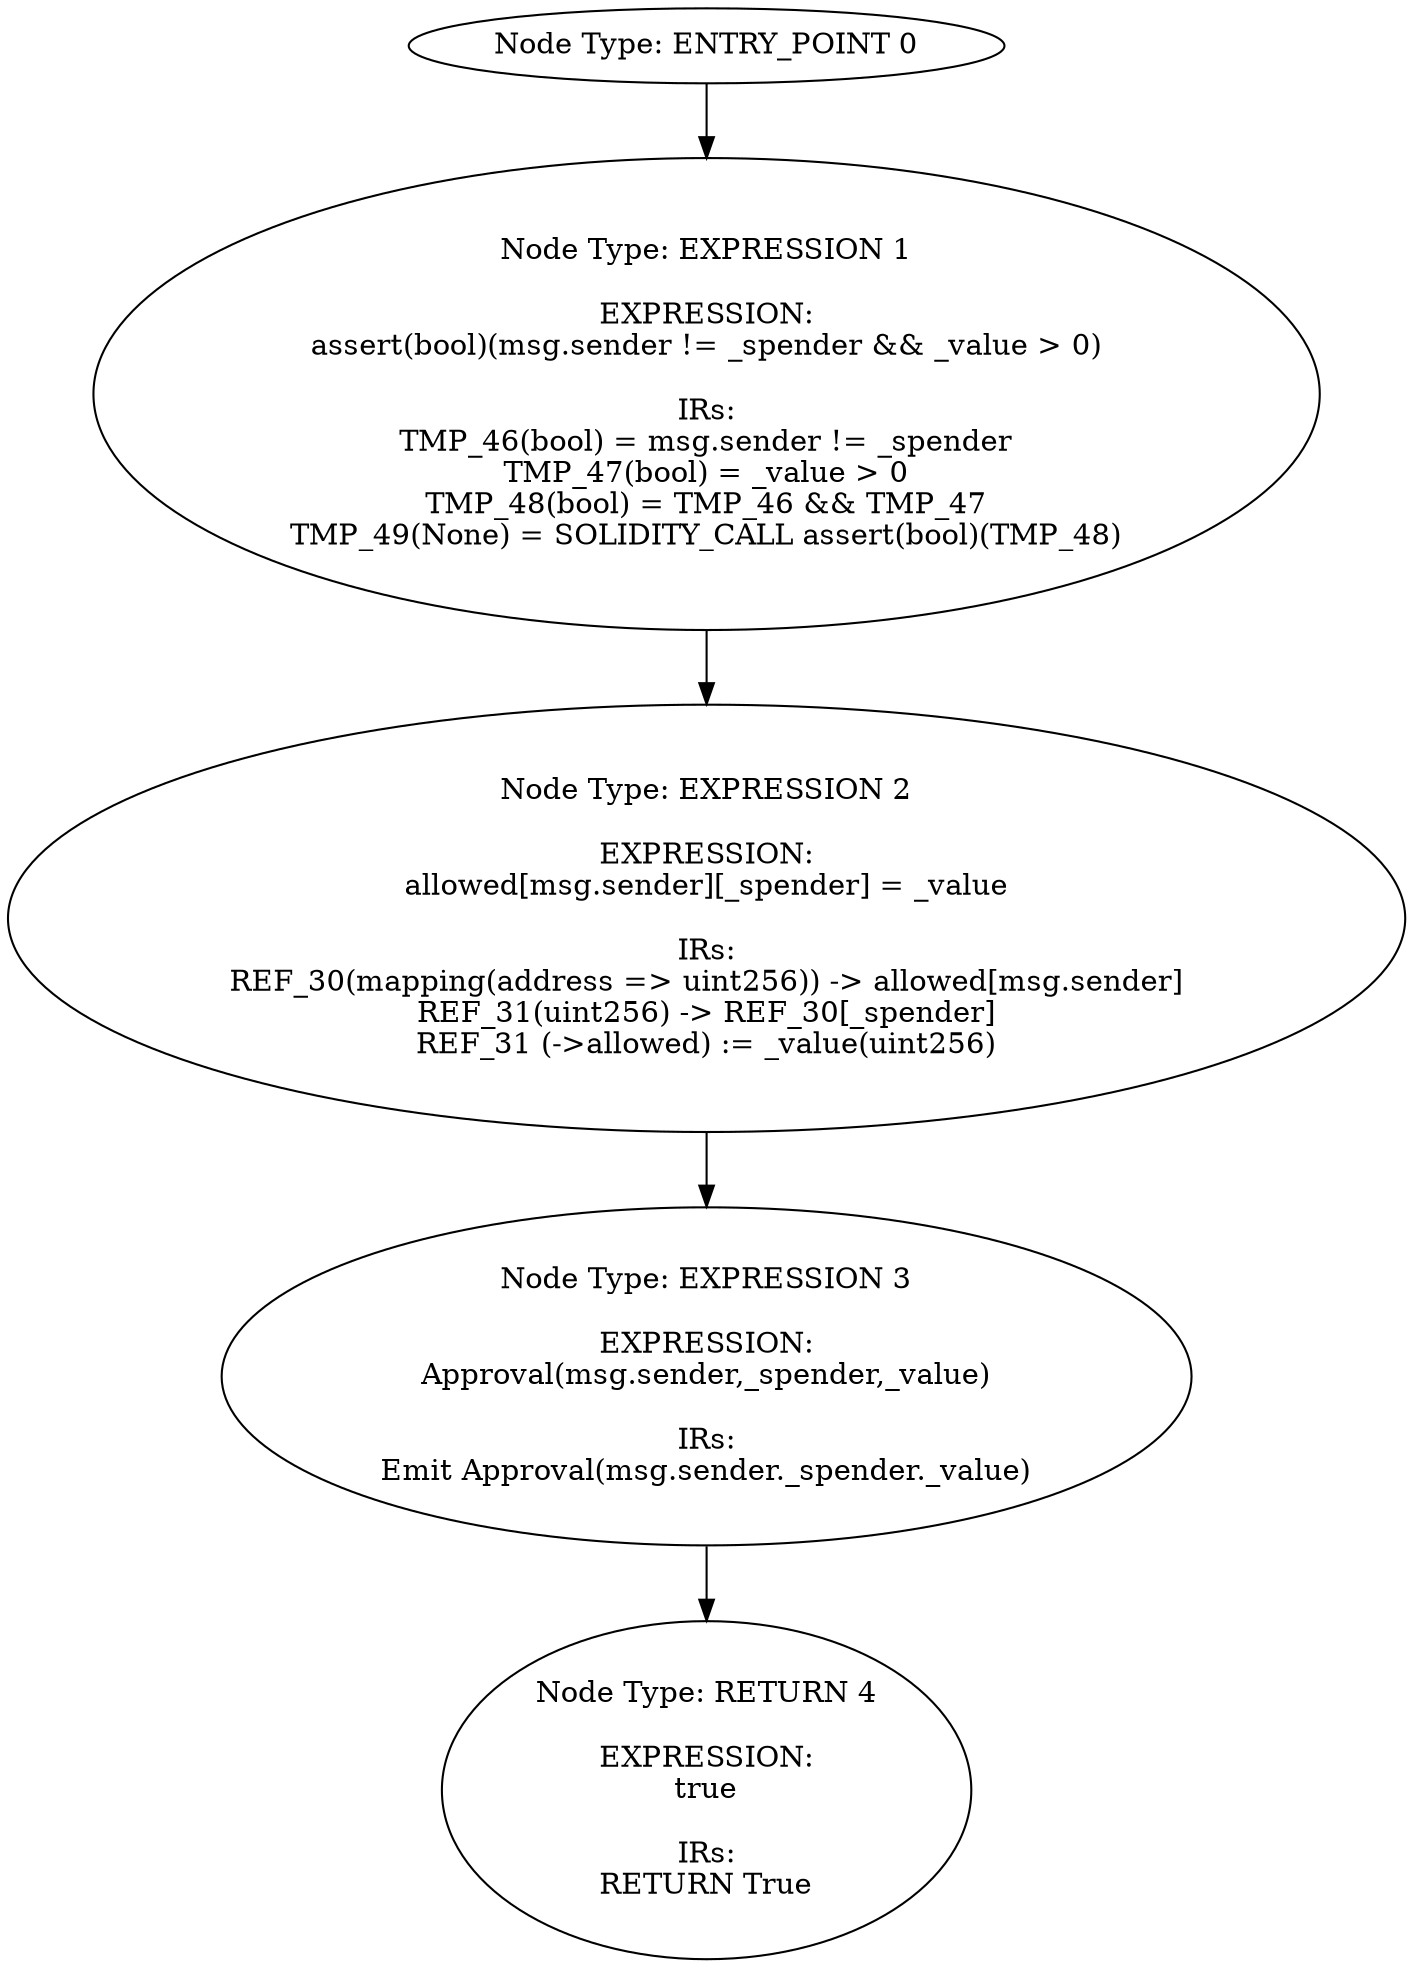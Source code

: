 digraph{
0[label="Node Type: ENTRY_POINT 0
"];
0->1;
1[label="Node Type: EXPRESSION 1

EXPRESSION:
assert(bool)(msg.sender != _spender && _value > 0)

IRs:
TMP_46(bool) = msg.sender != _spender
TMP_47(bool) = _value > 0
TMP_48(bool) = TMP_46 && TMP_47
TMP_49(None) = SOLIDITY_CALL assert(bool)(TMP_48)"];
1->2;
2[label="Node Type: EXPRESSION 2

EXPRESSION:
allowed[msg.sender][_spender] = _value

IRs:
REF_30(mapping(address => uint256)) -> allowed[msg.sender]
REF_31(uint256) -> REF_30[_spender]
REF_31 (->allowed) := _value(uint256)"];
2->3;
3[label="Node Type: EXPRESSION 3

EXPRESSION:
Approval(msg.sender,_spender,_value)

IRs:
Emit Approval(msg.sender._spender._value)"];
3->4;
4[label="Node Type: RETURN 4

EXPRESSION:
true

IRs:
RETURN True"];
}
